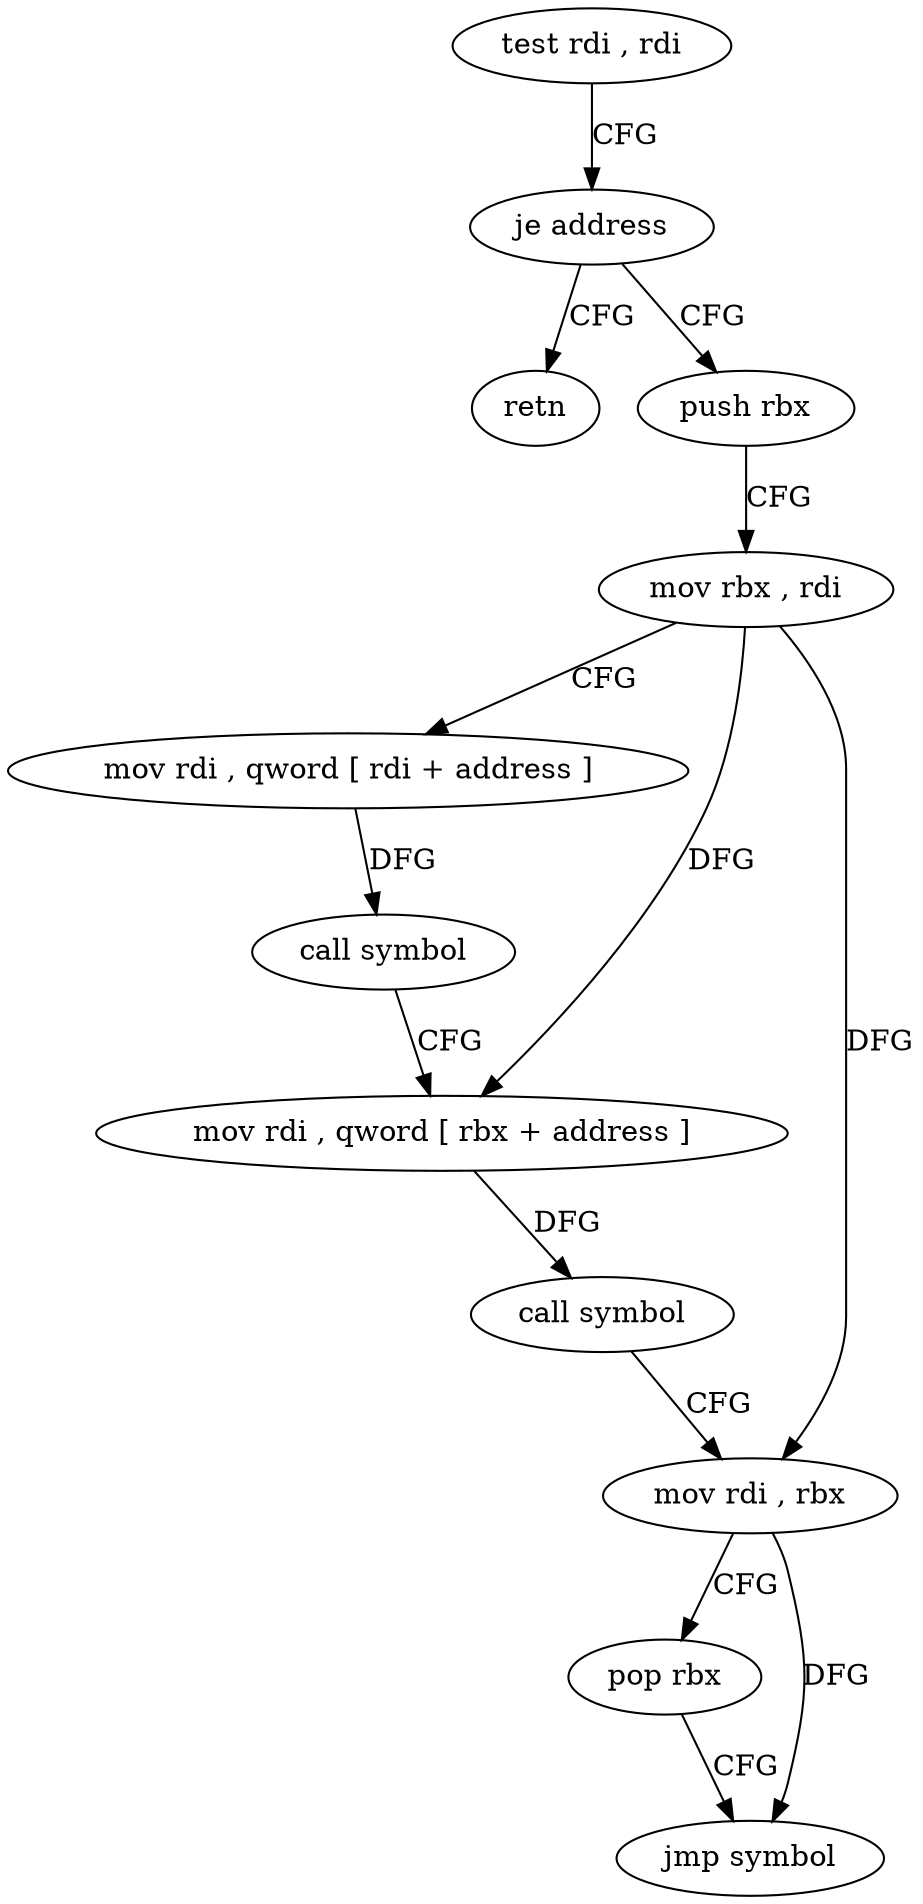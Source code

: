 digraph "func" {
"92464" [label = "test rdi , rdi" ]
"92467" [label = "je address" ]
"92500" [label = "retn" ]
"92469" [label = "push rbx" ]
"92470" [label = "mov rbx , rdi" ]
"92473" [label = "mov rdi , qword [ rdi + address ]" ]
"92477" [label = "call symbol" ]
"92482" [label = "mov rdi , qword [ rbx + address ]" ]
"92486" [label = "call symbol" ]
"92491" [label = "mov rdi , rbx" ]
"92494" [label = "pop rbx" ]
"92495" [label = "jmp symbol" ]
"92464" -> "92467" [ label = "CFG" ]
"92467" -> "92500" [ label = "CFG" ]
"92467" -> "92469" [ label = "CFG" ]
"92469" -> "92470" [ label = "CFG" ]
"92470" -> "92473" [ label = "CFG" ]
"92470" -> "92482" [ label = "DFG" ]
"92470" -> "92491" [ label = "DFG" ]
"92473" -> "92477" [ label = "DFG" ]
"92477" -> "92482" [ label = "CFG" ]
"92482" -> "92486" [ label = "DFG" ]
"92486" -> "92491" [ label = "CFG" ]
"92491" -> "92494" [ label = "CFG" ]
"92491" -> "92495" [ label = "DFG" ]
"92494" -> "92495" [ label = "CFG" ]
}
